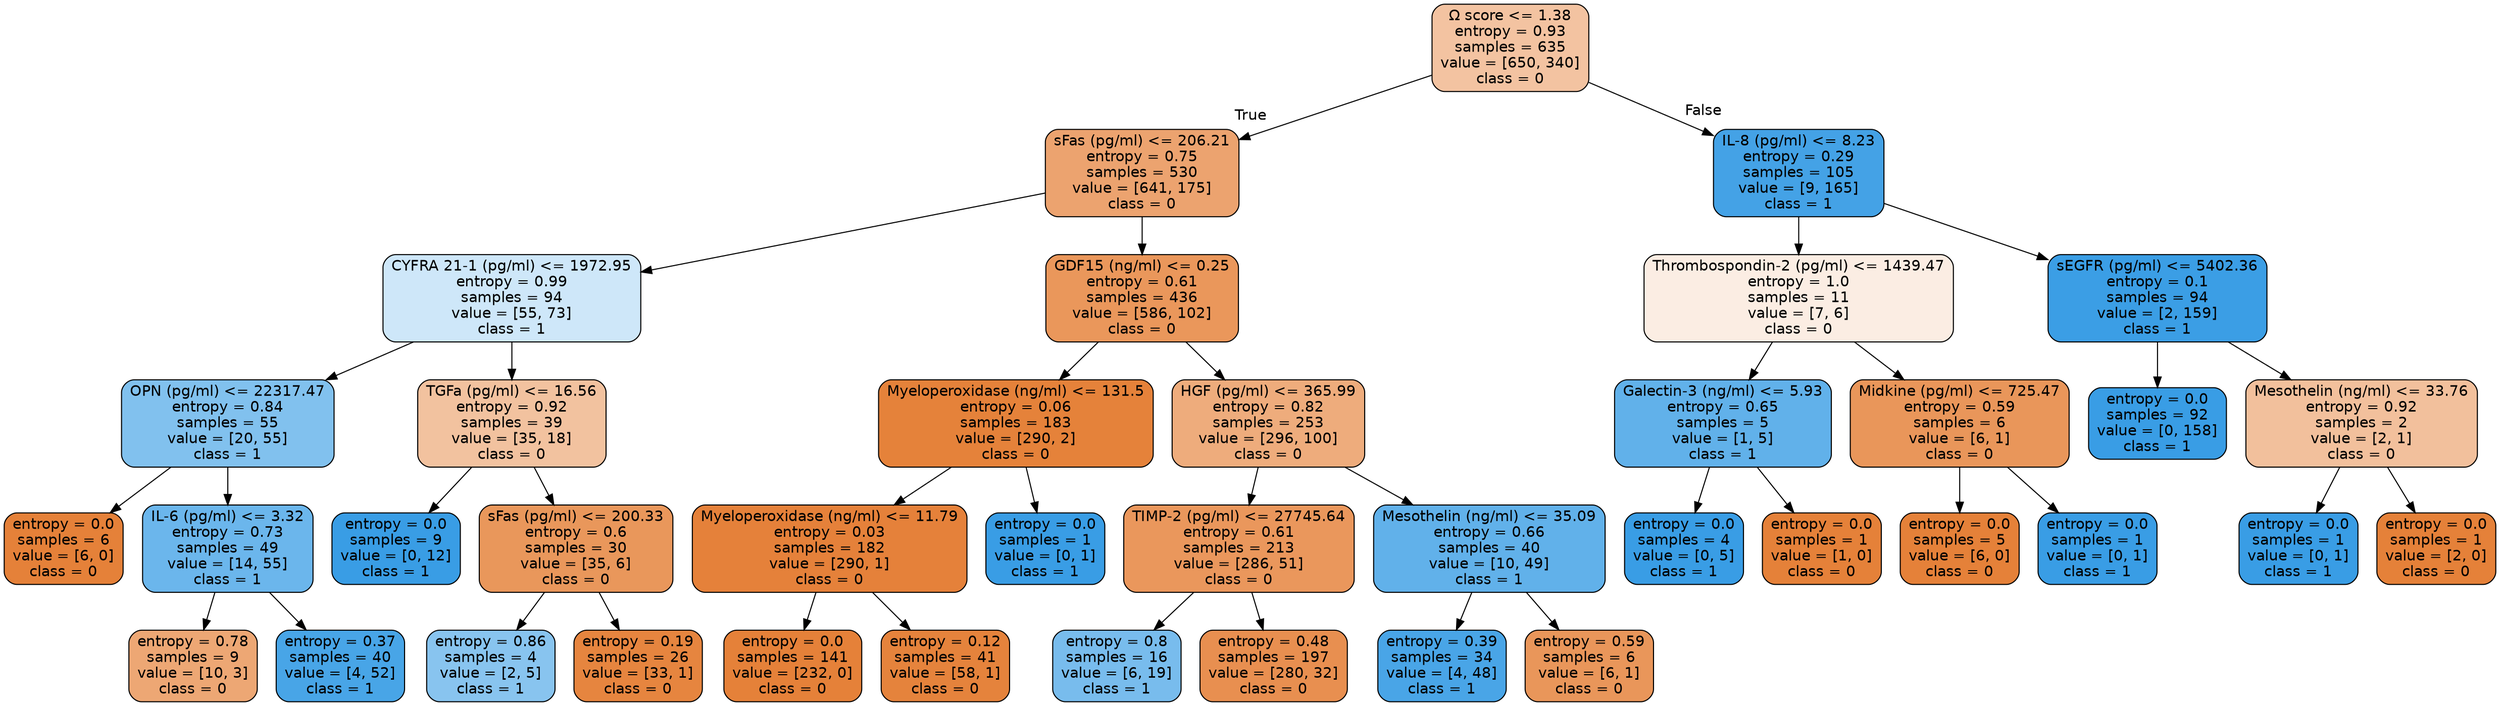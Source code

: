 digraph Tree {
node [shape=box, style="filled, rounded", color="black", fontname="helvetica"] ;
edge [fontname="helvetica"] ;
0 [label="Ω score <= 1.38\nentropy = 0.93\nsamples = 635\nvalue = [650, 340]\nclass = 0", fillcolor="#f3c3a1"] ;
1 [label="sFas (pg/ml) <= 206.21\nentropy = 0.75\nsamples = 530\nvalue = [641, 175]\nclass = 0", fillcolor="#eca36f"] ;
0 -> 1 [labeldistance=2.5, labelangle=45, headlabel="True"] ;
2 [label="CYFRA 21-1 (pg/ml) <= 1972.95\nentropy = 0.99\nsamples = 94\nvalue = [55, 73]\nclass = 1", fillcolor="#cee7f9"] ;
1 -> 2 ;
3 [label="OPN (pg/ml) <= 22317.47\nentropy = 0.84\nsamples = 55\nvalue = [20, 55]\nclass = 1", fillcolor="#81c1ee"] ;
2 -> 3 ;
4 [label="entropy = 0.0\nsamples = 6\nvalue = [6, 0]\nclass = 0", fillcolor="#e58139"] ;
3 -> 4 ;
5 [label="IL-6 (pg/ml) <= 3.32\nentropy = 0.73\nsamples = 49\nvalue = [14, 55]\nclass = 1", fillcolor="#6bb6ec"] ;
3 -> 5 ;
6 [label="entropy = 0.78\nsamples = 9\nvalue = [10, 3]\nclass = 0", fillcolor="#eda774"] ;
5 -> 6 ;
7 [label="entropy = 0.37\nsamples = 40\nvalue = [4, 52]\nclass = 1", fillcolor="#48a5e7"] ;
5 -> 7 ;
8 [label="TGFa (pg/ml) <= 16.56\nentropy = 0.92\nsamples = 39\nvalue = [35, 18]\nclass = 0", fillcolor="#f2c29f"] ;
2 -> 8 ;
9 [label="entropy = 0.0\nsamples = 9\nvalue = [0, 12]\nclass = 1", fillcolor="#399de5"] ;
8 -> 9 ;
10 [label="sFas (pg/ml) <= 200.33\nentropy = 0.6\nsamples = 30\nvalue = [35, 6]\nclass = 0", fillcolor="#e9975b"] ;
8 -> 10 ;
11 [label="entropy = 0.86\nsamples = 4\nvalue = [2, 5]\nclass = 1", fillcolor="#88c4ef"] ;
10 -> 11 ;
12 [label="entropy = 0.19\nsamples = 26\nvalue = [33, 1]\nclass = 0", fillcolor="#e6853f"] ;
10 -> 12 ;
13 [label="GDF15 (ng/ml) <= 0.25\nentropy = 0.61\nsamples = 436\nvalue = [586, 102]\nclass = 0", fillcolor="#ea975b"] ;
1 -> 13 ;
14 [label="Myeloperoxidase (ng/ml) <= 131.5\nentropy = 0.06\nsamples = 183\nvalue = [290, 2]\nclass = 0", fillcolor="#e5823a"] ;
13 -> 14 ;
15 [label="Myeloperoxidase (ng/ml) <= 11.79\nentropy = 0.03\nsamples = 182\nvalue = [290, 1]\nclass = 0", fillcolor="#e5813a"] ;
14 -> 15 ;
16 [label="entropy = 0.0\nsamples = 141\nvalue = [232, 0]\nclass = 0", fillcolor="#e58139"] ;
15 -> 16 ;
17 [label="entropy = 0.12\nsamples = 41\nvalue = [58, 1]\nclass = 0", fillcolor="#e5833c"] ;
15 -> 17 ;
18 [label="entropy = 0.0\nsamples = 1\nvalue = [0, 1]\nclass = 1", fillcolor="#399de5"] ;
14 -> 18 ;
19 [label="HGF (pg/ml) <= 365.99\nentropy = 0.82\nsamples = 253\nvalue = [296, 100]\nclass = 0", fillcolor="#eeac7c"] ;
13 -> 19 ;
20 [label="TIMP-2 (pg/ml) <= 27745.64\nentropy = 0.61\nsamples = 213\nvalue = [286, 51]\nclass = 0", fillcolor="#ea975c"] ;
19 -> 20 ;
21 [label="entropy = 0.8\nsamples = 16\nvalue = [6, 19]\nclass = 1", fillcolor="#78bced"] ;
20 -> 21 ;
22 [label="entropy = 0.48\nsamples = 197\nvalue = [280, 32]\nclass = 0", fillcolor="#e88f50"] ;
20 -> 22 ;
23 [label="Mesothelin (ng/ml) <= 35.09\nentropy = 0.66\nsamples = 40\nvalue = [10, 49]\nclass = 1", fillcolor="#61b1ea"] ;
19 -> 23 ;
24 [label="entropy = 0.39\nsamples = 34\nvalue = [4, 48]\nclass = 1", fillcolor="#49a5e7"] ;
23 -> 24 ;
25 [label="entropy = 0.59\nsamples = 6\nvalue = [6, 1]\nclass = 0", fillcolor="#e9965a"] ;
23 -> 25 ;
26 [label="IL-8 (pg/ml) <= 8.23\nentropy = 0.29\nsamples = 105\nvalue = [9, 165]\nclass = 1", fillcolor="#44a2e6"] ;
0 -> 26 [labeldistance=2.5, labelangle=-45, headlabel="False"] ;
27 [label="Thrombospondin-2 (pg/ml) <= 1439.47\nentropy = 1.0\nsamples = 11\nvalue = [7, 6]\nclass = 0", fillcolor="#fbede3"] ;
26 -> 27 ;
28 [label="Galectin-3 (ng/ml) <= 5.93\nentropy = 0.65\nsamples = 5\nvalue = [1, 5]\nclass = 1", fillcolor="#61b1ea"] ;
27 -> 28 ;
29 [label="entropy = 0.0\nsamples = 4\nvalue = [0, 5]\nclass = 1", fillcolor="#399de5"] ;
28 -> 29 ;
30 [label="entropy = 0.0\nsamples = 1\nvalue = [1, 0]\nclass = 0", fillcolor="#e58139"] ;
28 -> 30 ;
31 [label="Midkine (pg/ml) <= 725.47\nentropy = 0.59\nsamples = 6\nvalue = [6, 1]\nclass = 0", fillcolor="#e9965a"] ;
27 -> 31 ;
32 [label="entropy = 0.0\nsamples = 5\nvalue = [6, 0]\nclass = 0", fillcolor="#e58139"] ;
31 -> 32 ;
33 [label="entropy = 0.0\nsamples = 1\nvalue = [0, 1]\nclass = 1", fillcolor="#399de5"] ;
31 -> 33 ;
34 [label="sEGFR (pg/ml) <= 5402.36\nentropy = 0.1\nsamples = 94\nvalue = [2, 159]\nclass = 1", fillcolor="#3b9ee5"] ;
26 -> 34 ;
35 [label="entropy = 0.0\nsamples = 92\nvalue = [0, 158]\nclass = 1", fillcolor="#399de5"] ;
34 -> 35 ;
36 [label="Mesothelin (ng/ml) <= 33.76\nentropy = 0.92\nsamples = 2\nvalue = [2, 1]\nclass = 0", fillcolor="#f2c09c"] ;
34 -> 36 ;
37 [label="entropy = 0.0\nsamples = 1\nvalue = [0, 1]\nclass = 1", fillcolor="#399de5"] ;
36 -> 37 ;
38 [label="entropy = 0.0\nsamples = 1\nvalue = [2, 0]\nclass = 0", fillcolor="#e58139"] ;
36 -> 38 ;
}